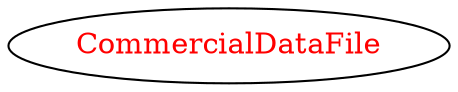 digraph dependencyGraph {
 concentrate=true;
 ranksep="2.0";
 rankdir="LR"; 
 splines="ortho";
"CommercialDataFile" [fontcolor="red"];
}
